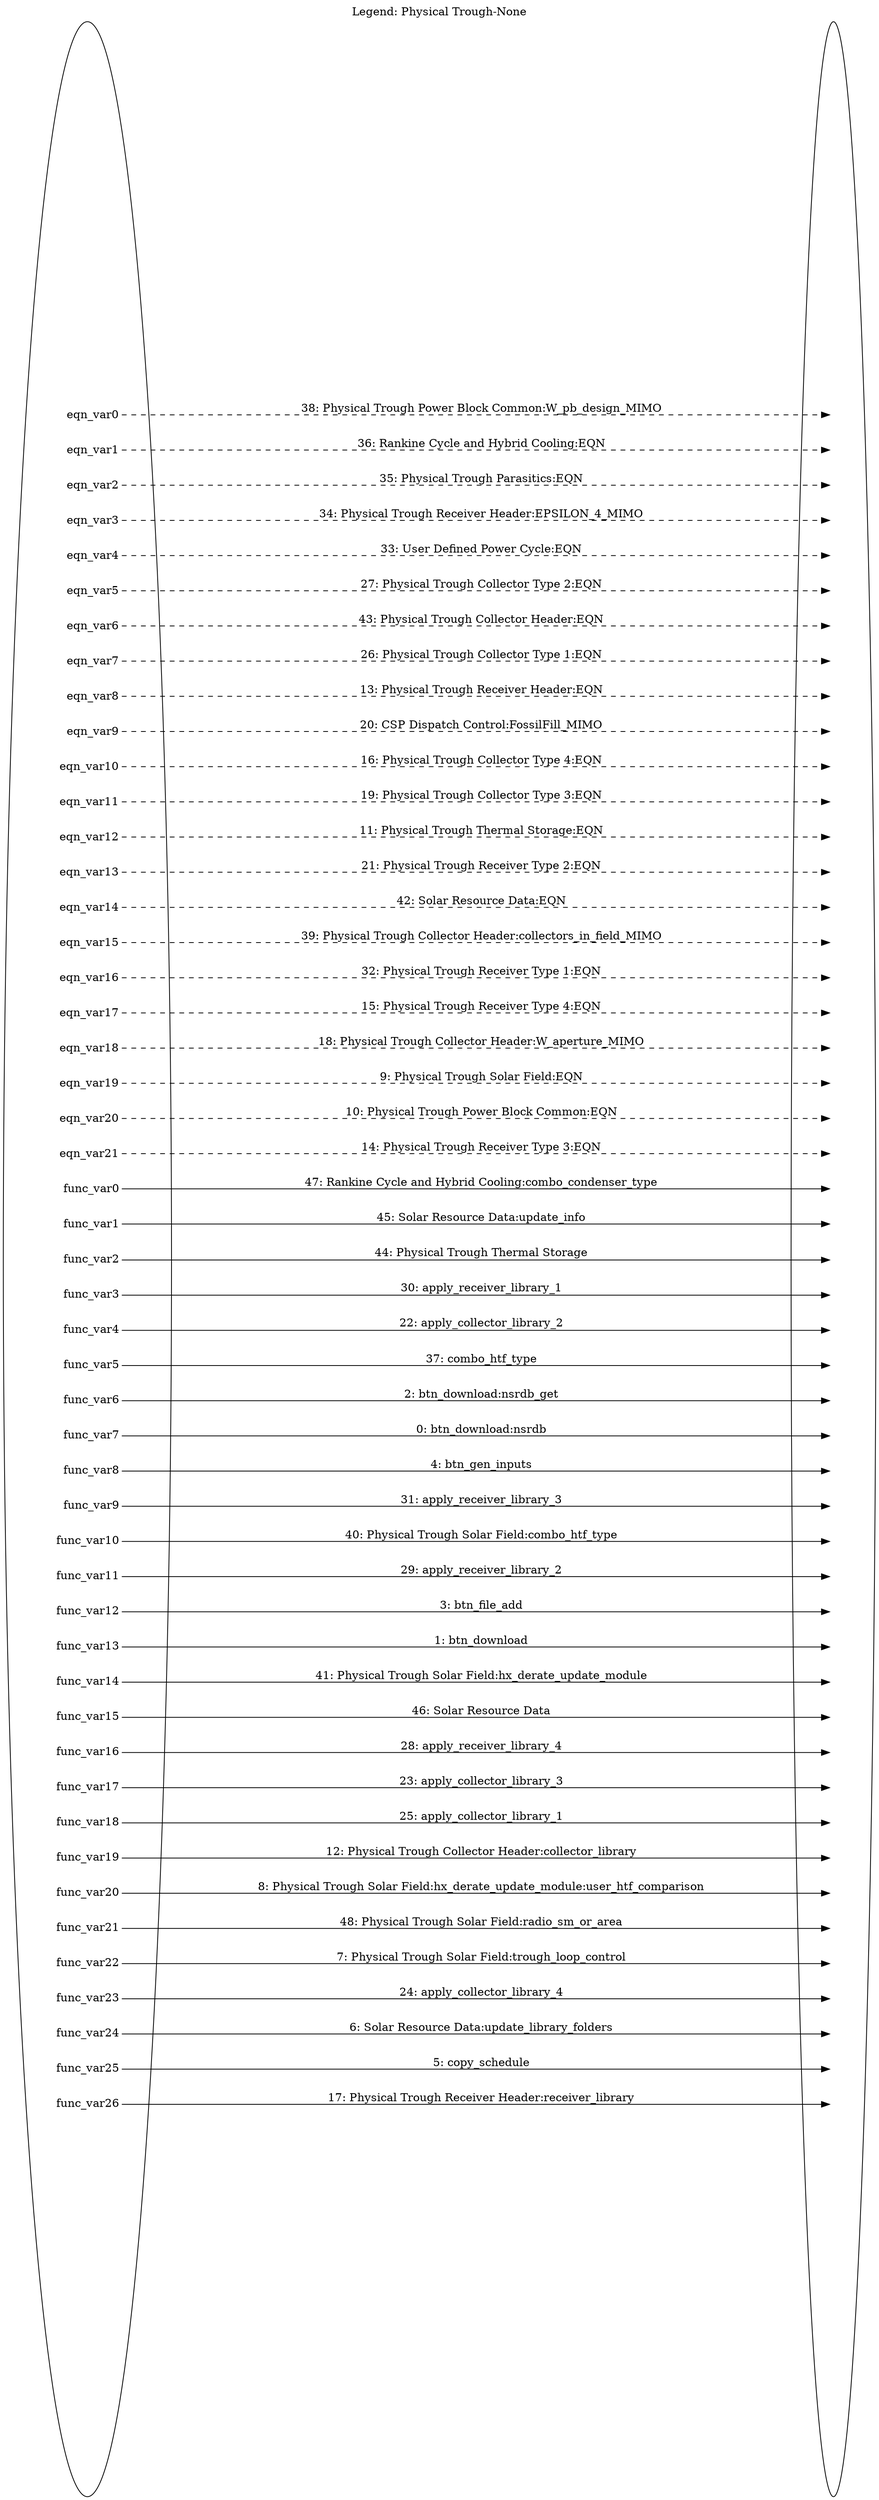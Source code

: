 digraph PhysicalTrough_None_legend {
	label="Legend: Physical Trough-None";
	labelloc=top;
	rankdir=LR;	ranksep="3";
	key [label=<<table border="0" cellpadding="2" cellspacing="25" cellborder="0">
	<tr><td align="right" port="e0">eqn_var0</td></tr>
	<tr><td align="right" port="e1">eqn_var1</td></tr>
	<tr><td align="right" port="e2">eqn_var2</td></tr>
	<tr><td align="right" port="e3">eqn_var3</td></tr>
	<tr><td align="right" port="e4">eqn_var4</td></tr>
	<tr><td align="right" port="e5">eqn_var5</td></tr>
	<tr><td align="right" port="e6">eqn_var6</td></tr>
	<tr><td align="right" port="e7">eqn_var7</td></tr>
	<tr><td align="right" port="e8">eqn_var8</td></tr>
	<tr><td align="right" port="e9">eqn_var9</td></tr>
	<tr><td align="right" port="e10">eqn_var10</td></tr>
	<tr><td align="right" port="e11">eqn_var11</td></tr>
	<tr><td align="right" port="e12">eqn_var12</td></tr>
	<tr><td align="right" port="e13">eqn_var13</td></tr>
	<tr><td align="right" port="e14">eqn_var14</td></tr>
	<tr><td align="right" port="e15">eqn_var15</td></tr>
	<tr><td align="right" port="e16">eqn_var16</td></tr>
	<tr><td align="right" port="e17">eqn_var17</td></tr>
	<tr><td align="right" port="e18">eqn_var18</td></tr>
	<tr><td align="right" port="e19">eqn_var19</td></tr>
	<tr><td align="right" port="e20">eqn_var20</td></tr>
	<tr><td align="right" port="e21">eqn_var21</td></tr>
	<tr><td align="right" port="o0">func_var0</td></tr>
	<tr><td align="right" port="o1">func_var1</td></tr>
	<tr><td align="right" port="o2">func_var2</td></tr>
	<tr><td align="right" port="o3">func_var3</td></tr>
	<tr><td align="right" port="o4">func_var4</td></tr>
	<tr><td align="right" port="o5">func_var5</td></tr>
	<tr><td align="right" port="o6">func_var6</td></tr>
	<tr><td align="right" port="o7">func_var7</td></tr>
	<tr><td align="right" port="o8">func_var8</td></tr>
	<tr><td align="right" port="o9">func_var9</td></tr>
	<tr><td align="right" port="o10">func_var10</td></tr>
	<tr><td align="right" port="o11">func_var11</td></tr>
	<tr><td align="right" port="o12">func_var12</td></tr>
	<tr><td align="right" port="o13">func_var13</td></tr>
	<tr><td align="right" port="o14">func_var14</td></tr>
	<tr><td align="right" port="o15">func_var15</td></tr>
	<tr><td align="right" port="o16">func_var16</td></tr>
	<tr><td align="right" port="o17">func_var17</td></tr>
	<tr><td align="right" port="o18">func_var18</td></tr>
	<tr><td align="right" port="o19">func_var19</td></tr>
	<tr><td align="right" port="o20">func_var20</td></tr>
	<tr><td align="right" port="o21">func_var21</td></tr>
	<tr><td align="right" port="o22">func_var22</td></tr>
	<tr><td align="right" port="o23">func_var23</td></tr>
	<tr><td align="right" port="o24">func_var24</td></tr>
	<tr><td align="right" port="o25">func_var25</td></tr>
	<tr><td align="right" port="o26">func_var26</td></tr>
	</table>>]
	key2 [label=<<table border="0" cellpadding="2" cellspacing="25" cellborder="0">
	<tr><td port="e0">&nbsp;</td></tr>
	<tr><td port="e1">&nbsp;</td></tr>
	<tr><td port="e2">&nbsp;</td></tr>
	<tr><td port="e3">&nbsp;</td></tr>
	<tr><td port="e4">&nbsp;</td></tr>
	<tr><td port="e5">&nbsp;</td></tr>
	<tr><td port="e6">&nbsp;</td></tr>
	<tr><td port="e7">&nbsp;</td></tr>
	<tr><td port="e8">&nbsp;</td></tr>
	<tr><td port="e9">&nbsp;</td></tr>
	<tr><td port="e10">&nbsp;</td></tr>
	<tr><td port="e11">&nbsp;</td></tr>
	<tr><td port="e12">&nbsp;</td></tr>
	<tr><td port="e13">&nbsp;</td></tr>
	<tr><td port="e14">&nbsp;</td></tr>
	<tr><td port="e15">&nbsp;</td></tr>
	<tr><td port="e16">&nbsp;</td></tr>
	<tr><td port="e17">&nbsp;</td></tr>
	<tr><td port="e18">&nbsp;</td></tr>
	<tr><td port="e19">&nbsp;</td></tr>
	<tr><td port="e20">&nbsp;</td></tr>
	<tr><td port="e21">&nbsp;</td></tr>
	<tr><td port="o0">&nbsp;</td></tr>
	<tr><td port="o1">&nbsp;</td></tr>
	<tr><td port="o2">&nbsp;</td></tr>
	<tr><td port="o3">&nbsp;</td></tr>
	<tr><td port="o4">&nbsp;</td></tr>
	<tr><td port="o5">&nbsp;</td></tr>
	<tr><td port="o6">&nbsp;</td></tr>
	<tr><td port="o7">&nbsp;</td></tr>
	<tr><td port="o8">&nbsp;</td></tr>
	<tr><td port="o9">&nbsp;</td></tr>
	<tr><td port="o10">&nbsp;</td></tr>
	<tr><td port="o11">&nbsp;</td></tr>
	<tr><td port="o12">&nbsp;</td></tr>
	<tr><td port="o13">&nbsp;</td></tr>
	<tr><td port="o14">&nbsp;</td></tr>
	<tr><td port="o15">&nbsp;</td></tr>
	<tr><td port="o16">&nbsp;</td></tr>
	<tr><td port="o17">&nbsp;</td></tr>
	<tr><td port="o18">&nbsp;</td></tr>
	<tr><td port="o19">&nbsp;</td></tr>
	<tr><td port="o20">&nbsp;</td></tr>
	<tr><td port="o21">&nbsp;</td></tr>
	<tr><td port="o22">&nbsp;</td></tr>
	<tr><td port="o23">&nbsp;</td></tr>
	<tr><td port="o24">&nbsp;</td></tr>
	<tr><td port="o25">&nbsp;</td></tr>
	<tr><td port="o26">&nbsp;</td></tr>
	</table>>]
	key:e0:e -> key2:e0:w [style=dashed, label="38: Physical Trough Power Block Common:W_pb_design_MIMO"]
	key:e1:e -> key2:e1:w [style=dashed, label="36: Rankine Cycle and Hybrid Cooling:EQN"]
	key:e2:e -> key2:e2:w [style=dashed, label="35: Physical Trough Parasitics:EQN"]
	key:e3:e -> key2:e3:w [style=dashed, label="34: Physical Trough Receiver Header:EPSILON_4_MIMO"]
	key:e4:e -> key2:e4:w [style=dashed, label="33: User Defined Power Cycle:EQN"]
	key:e5:e -> key2:e5:w [style=dashed, label="27: Physical Trough Collector Type 2:EQN"]
	key:e6:e -> key2:e6:w [style=dashed, label="43: Physical Trough Collector Header:EQN"]
	key:e7:e -> key2:e7:w [style=dashed, label="26: Physical Trough Collector Type 1:EQN"]
	key:e8:e -> key2:e8:w [style=dashed, label="13: Physical Trough Receiver Header:EQN"]
	key:e9:e -> key2:e9:w [style=dashed, label="20: CSP Dispatch Control:FossilFill_MIMO"]
	key:e10:e -> key2:e10:w [style=dashed, label="16: Physical Trough Collector Type 4:EQN"]
	key:e11:e -> key2:e11:w [style=dashed, label="19: Physical Trough Collector Type 3:EQN"]
	key:e12:e -> key2:e12:w [style=dashed, label="11: Physical Trough Thermal Storage:EQN"]
	key:e13:e -> key2:e13:w [style=dashed, label="21: Physical Trough Receiver Type 2:EQN"]
	key:e14:e -> key2:e14:w [style=dashed, label="42: Solar Resource Data:EQN"]
	key:e15:e -> key2:e15:w [style=dashed, label="39: Physical Trough Collector Header:collectors_in_field_MIMO"]
	key:e16:e -> key2:e16:w [style=dashed, label="32: Physical Trough Receiver Type 1:EQN"]
	key:e17:e -> key2:e17:w [style=dashed, label="15: Physical Trough Receiver Type 4:EQN"]
	key:e18:e -> key2:e18:w [style=dashed, label="18: Physical Trough Collector Header:W_aperture_MIMO"]
	key:e19:e -> key2:e19:w [style=dashed, label="9: Physical Trough Solar Field:EQN"]
	key:e20:e -> key2:e20:w [style=dashed, label="10: Physical Trough Power Block Common:EQN"]
	key:e21:e -> key2:e21:w [style=dashed, label="14: Physical Trough Receiver Type 3:EQN"]
	key:o0:e -> key2:o0:w [label="47: Rankine Cycle and Hybrid Cooling:combo_condenser_type"]
	key:o1:e -> key2:o1:w [label="45: Solar Resource Data:update_info"]
	key:o2:e -> key2:o2:w [label="44: Physical Trough Thermal Storage"]
	key:o3:e -> key2:o3:w [label="30: apply_receiver_library_1"]
	key:o4:e -> key2:o4:w [label="22: apply_collector_library_2"]
	key:o5:e -> key2:o5:w [label="37: combo_htf_type"]
	key:o6:e -> key2:o6:w [label="2: btn_download:nsrdb_get"]
	key:o7:e -> key2:o7:w [label="0: btn_download:nsrdb"]
	key:o8:e -> key2:o8:w [label="4: btn_gen_inputs"]
	key:o9:e -> key2:o9:w [label="31: apply_receiver_library_3"]
	key:o10:e -> key2:o10:w [label="40: Physical Trough Solar Field:combo_htf_type"]
	key:o11:e -> key2:o11:w [label="29: apply_receiver_library_2"]
	key:o12:e -> key2:o12:w [label="3: btn_file_add"]
	key:o13:e -> key2:o13:w [label="1: btn_download"]
	key:o14:e -> key2:o14:w [label="41: Physical Trough Solar Field:hx_derate_update_module"]
	key:o15:e -> key2:o15:w [label="46: Solar Resource Data"]
	key:o16:e -> key2:o16:w [label="28: apply_receiver_library_4"]
	key:o17:e -> key2:o17:w [label="23: apply_collector_library_3"]
	key:o18:e -> key2:o18:w [label="25: apply_collector_library_1"]
	key:o19:e -> key2:o19:w [label="12: Physical Trough Collector Header:collector_library"]
	key:o20:e -> key2:o20:w [label="8: Physical Trough Solar Field:hx_derate_update_module:user_htf_comparison"]
	key:o21:e -> key2:o21:w [label="48: Physical Trough Solar Field:radio_sm_or_area"]
	key:o22:e -> key2:o22:w [label="7: Physical Trough Solar Field:trough_loop_control"]
	key:o23:e -> key2:o23:w [label="24: apply_collector_library_4"]
	key:o24:e -> key2:o24:w [label="6: Solar Resource Data:update_library_folders"]
	key:o25:e -> key2:o25:w [label="5: copy_schedule"]
	key:o26:e -> key2:o26:w [label="17: Physical Trough Receiver Header:receiver_library"]
}